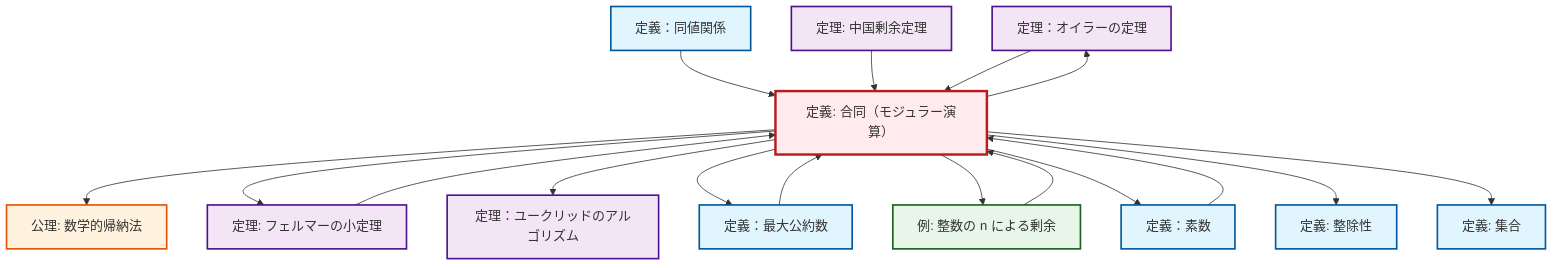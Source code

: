 graph TD
    classDef definition fill:#e1f5fe,stroke:#01579b,stroke-width:2px
    classDef theorem fill:#f3e5f5,stroke:#4a148c,stroke-width:2px
    classDef axiom fill:#fff3e0,stroke:#e65100,stroke-width:2px
    classDef example fill:#e8f5e9,stroke:#1b5e20,stroke-width:2px
    classDef current fill:#ffebee,stroke:#b71c1c,stroke-width:3px
    thm-euler["定理：オイラーの定理"]:::theorem
    def-prime["定義：素数"]:::definition
    def-equivalence-relation["定義：同値関係"]:::definition
    def-gcd["定義：最大公約数"]:::definition
    def-set["定義: 集合"]:::definition
    thm-euclidean-algorithm["定理：ユークリッドのアルゴリズム"]:::theorem
    thm-chinese-remainder["定理: 中国剰余定理"]:::theorem
    def-congruence["定義: 合同（モジュラー演算）"]:::definition
    ax-induction["公理: 数学的帰納法"]:::axiom
    thm-fermat-little["定理: フェルマーの小定理"]:::theorem
    ex-quotient-integers-mod-n["例: 整数の n による剰余"]:::example
    def-divisibility["定義: 整除性"]:::definition
    def-congruence --> ax-induction
    thm-fermat-little --> def-congruence
    def-congruence --> thm-fermat-little
    def-congruence --> thm-euler
    def-prime --> def-congruence
    def-congruence --> thm-euclidean-algorithm
    def-congruence --> def-gcd
    def-congruence --> ex-quotient-integers-mod-n
    def-congruence --> def-prime
    ex-quotient-integers-mod-n --> def-congruence
    def-congruence --> def-divisibility
    def-congruence --> def-set
    def-equivalence-relation --> def-congruence
    def-gcd --> def-congruence
    thm-chinese-remainder --> def-congruence
    thm-euler --> def-congruence
    class def-congruence current